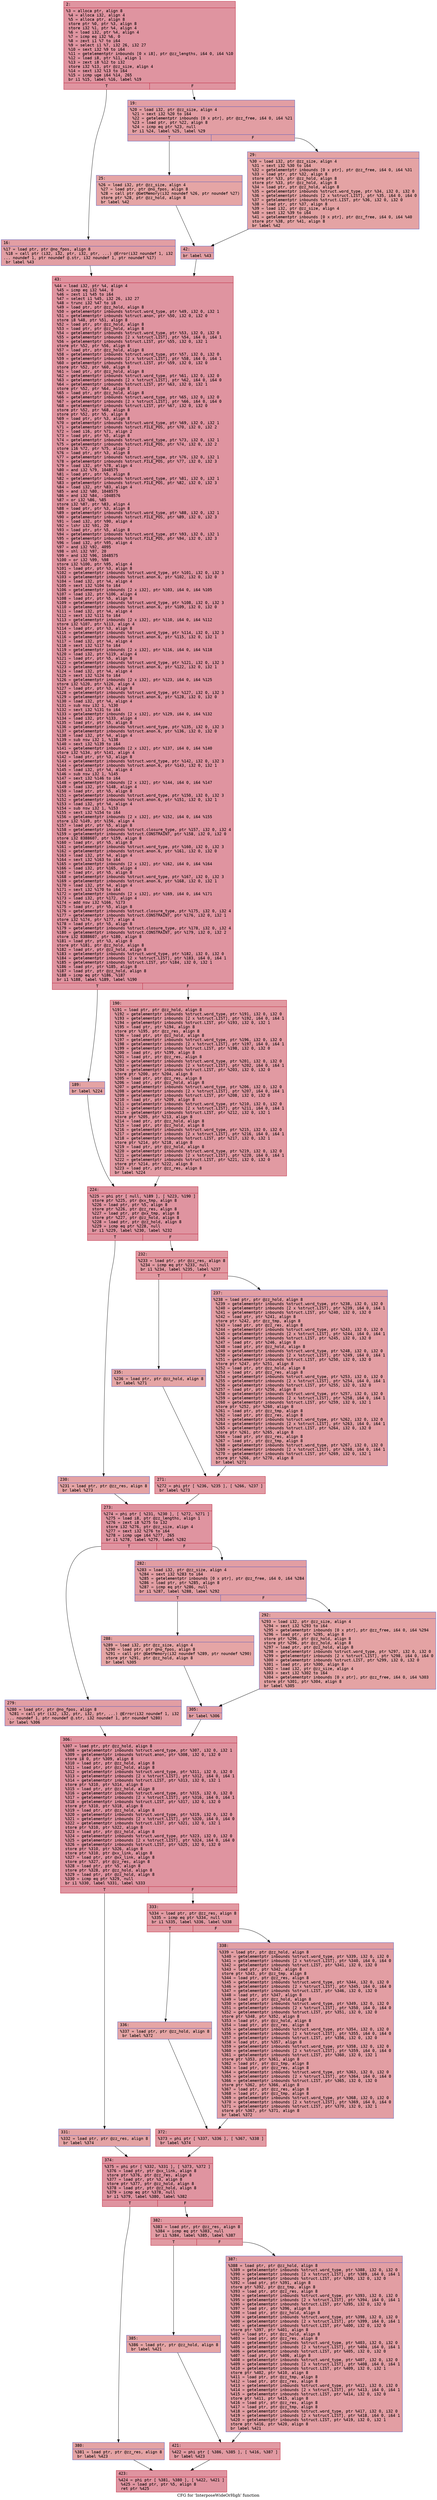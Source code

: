 digraph "CFG for 'InterposeWideOrHigh' function" {
	label="CFG for 'InterposeWideOrHigh' function";

	Node0x600003a440f0 [shape=record,color="#b70d28ff", style=filled, fillcolor="#b70d2870" fontname="Courier",label="{2:\l|  %3 = alloca ptr, align 8\l  %4 = alloca i32, align 4\l  %5 = alloca ptr, align 8\l  store ptr %0, ptr %3, align 8\l  store i32 %1, ptr %4, align 4\l  %6 = load i32, ptr %4, align 4\l  %7 = icmp eq i32 %6, 0\l  %8 = zext i1 %7 to i64\l  %9 = select i1 %7, i32 26, i32 27\l  %10 = sext i32 %9 to i64\l  %11 = getelementptr inbounds [0 x i8], ptr @zz_lengths, i64 0, i64 %10\l  %12 = load i8, ptr %11, align 1\l  %13 = zext i8 %12 to i32\l  store i32 %13, ptr @zz_size, align 4\l  %14 = sext i32 %13 to i64\l  %15 = icmp uge i64 %14, 265\l  br i1 %15, label %16, label %19\l|{<s0>T|<s1>F}}"];
	Node0x600003a440f0:s0 -> Node0x600003a44140[tooltip="2 -> 16\nProbability 50.00%" ];
	Node0x600003a440f0:s1 -> Node0x600003a44190[tooltip="2 -> 19\nProbability 50.00%" ];
	Node0x600003a44140 [shape=record,color="#3d50c3ff", style=filled, fillcolor="#be242e70" fontname="Courier",label="{16:\l|  %17 = load ptr, ptr @no_fpos, align 8\l  %18 = call ptr (i32, i32, ptr, i32, ptr, ...) @Error(i32 noundef 1, i32\l... noundef 1, ptr noundef @.str, i32 noundef 1, ptr noundef %17)\l  br label %43\l}"];
	Node0x600003a44140 -> Node0x600003a442d0[tooltip="16 -> 43\nProbability 100.00%" ];
	Node0x600003a44190 [shape=record,color="#3d50c3ff", style=filled, fillcolor="#be242e70" fontname="Courier",label="{19:\l|  %20 = load i32, ptr @zz_size, align 4\l  %21 = sext i32 %20 to i64\l  %22 = getelementptr inbounds [0 x ptr], ptr @zz_free, i64 0, i64 %21\l  %23 = load ptr, ptr %22, align 8\l  %24 = icmp eq ptr %23, null\l  br i1 %24, label %25, label %29\l|{<s0>T|<s1>F}}"];
	Node0x600003a44190:s0 -> Node0x600003a441e0[tooltip="19 -> 25\nProbability 37.50%" ];
	Node0x600003a44190:s1 -> Node0x600003a44230[tooltip="19 -> 29\nProbability 62.50%" ];
	Node0x600003a441e0 [shape=record,color="#3d50c3ff", style=filled, fillcolor="#c5333470" fontname="Courier",label="{25:\l|  %26 = load i32, ptr @zz_size, align 4\l  %27 = load ptr, ptr @no_fpos, align 8\l  %28 = call ptr @GetMemory(i32 noundef %26, ptr noundef %27)\l  store ptr %28, ptr @zz_hold, align 8\l  br label %42\l}"];
	Node0x600003a441e0 -> Node0x600003a44280[tooltip="25 -> 42\nProbability 100.00%" ];
	Node0x600003a44230 [shape=record,color="#3d50c3ff", style=filled, fillcolor="#c32e3170" fontname="Courier",label="{29:\l|  %30 = load i32, ptr @zz_size, align 4\l  %31 = sext i32 %30 to i64\l  %32 = getelementptr inbounds [0 x ptr], ptr @zz_free, i64 0, i64 %31\l  %33 = load ptr, ptr %32, align 8\l  store ptr %33, ptr @zz_hold, align 8\l  store ptr %33, ptr @zz_hold, align 8\l  %34 = load ptr, ptr @zz_hold, align 8\l  %35 = getelementptr inbounds %struct.word_type, ptr %34, i32 0, i32 0\l  %36 = getelementptr inbounds [2 x %struct.LIST], ptr %35, i64 0, i64 0\l  %37 = getelementptr inbounds %struct.LIST, ptr %36, i32 0, i32 0\l  %38 = load ptr, ptr %37, align 8\l  %39 = load i32, ptr @zz_size, align 4\l  %40 = sext i32 %39 to i64\l  %41 = getelementptr inbounds [0 x ptr], ptr @zz_free, i64 0, i64 %40\l  store ptr %38, ptr %41, align 8\l  br label %42\l}"];
	Node0x600003a44230 -> Node0x600003a44280[tooltip="29 -> 42\nProbability 100.00%" ];
	Node0x600003a44280 [shape=record,color="#3d50c3ff", style=filled, fillcolor="#be242e70" fontname="Courier",label="{42:\l|  br label %43\l}"];
	Node0x600003a44280 -> Node0x600003a442d0[tooltip="42 -> 43\nProbability 100.00%" ];
	Node0x600003a442d0 [shape=record,color="#b70d28ff", style=filled, fillcolor="#b70d2870" fontname="Courier",label="{43:\l|  %44 = load i32, ptr %4, align 4\l  %45 = icmp eq i32 %44, 0\l  %46 = zext i1 %45 to i64\l  %47 = select i1 %45, i32 26, i32 27\l  %48 = trunc i32 %47 to i8\l  %49 = load ptr, ptr @zz_hold, align 8\l  %50 = getelementptr inbounds %struct.word_type, ptr %49, i32 0, i32 1\l  %51 = getelementptr inbounds %struct.anon, ptr %50, i32 0, i32 0\l  store i8 %48, ptr %51, align 8\l  %52 = load ptr, ptr @zz_hold, align 8\l  %53 = load ptr, ptr @zz_hold, align 8\l  %54 = getelementptr inbounds %struct.word_type, ptr %53, i32 0, i32 0\l  %55 = getelementptr inbounds [2 x %struct.LIST], ptr %54, i64 0, i64 1\l  %56 = getelementptr inbounds %struct.LIST, ptr %55, i32 0, i32 1\l  store ptr %52, ptr %56, align 8\l  %57 = load ptr, ptr @zz_hold, align 8\l  %58 = getelementptr inbounds %struct.word_type, ptr %57, i32 0, i32 0\l  %59 = getelementptr inbounds [2 x %struct.LIST], ptr %58, i64 0, i64 1\l  %60 = getelementptr inbounds %struct.LIST, ptr %59, i32 0, i32 0\l  store ptr %52, ptr %60, align 8\l  %61 = load ptr, ptr @zz_hold, align 8\l  %62 = getelementptr inbounds %struct.word_type, ptr %61, i32 0, i32 0\l  %63 = getelementptr inbounds [2 x %struct.LIST], ptr %62, i64 0, i64 0\l  %64 = getelementptr inbounds %struct.LIST, ptr %63, i32 0, i32 1\l  store ptr %52, ptr %64, align 8\l  %65 = load ptr, ptr @zz_hold, align 8\l  %66 = getelementptr inbounds %struct.word_type, ptr %65, i32 0, i32 0\l  %67 = getelementptr inbounds [2 x %struct.LIST], ptr %66, i64 0, i64 0\l  %68 = getelementptr inbounds %struct.LIST, ptr %67, i32 0, i32 0\l  store ptr %52, ptr %68, align 8\l  store ptr %52, ptr %5, align 8\l  %69 = load ptr, ptr %3, align 8\l  %70 = getelementptr inbounds %struct.word_type, ptr %69, i32 0, i32 1\l  %71 = getelementptr inbounds %struct.FILE_POS, ptr %70, i32 0, i32 2\l  %72 = load i16, ptr %71, align 2\l  %73 = load ptr, ptr %5, align 8\l  %74 = getelementptr inbounds %struct.word_type, ptr %73, i32 0, i32 1\l  %75 = getelementptr inbounds %struct.FILE_POS, ptr %74, i32 0, i32 2\l  store i16 %72, ptr %75, align 2\l  %76 = load ptr, ptr %3, align 8\l  %77 = getelementptr inbounds %struct.word_type, ptr %76, i32 0, i32 1\l  %78 = getelementptr inbounds %struct.FILE_POS, ptr %77, i32 0, i32 3\l  %79 = load i32, ptr %78, align 4\l  %80 = and i32 %79, 1048575\l  %81 = load ptr, ptr %5, align 8\l  %82 = getelementptr inbounds %struct.word_type, ptr %81, i32 0, i32 1\l  %83 = getelementptr inbounds %struct.FILE_POS, ptr %82, i32 0, i32 3\l  %84 = load i32, ptr %83, align 4\l  %85 = and i32 %80, 1048575\l  %86 = and i32 %84, -1048576\l  %87 = or i32 %86, %85\l  store i32 %87, ptr %83, align 4\l  %88 = load ptr, ptr %3, align 8\l  %89 = getelementptr inbounds %struct.word_type, ptr %88, i32 0, i32 1\l  %90 = getelementptr inbounds %struct.FILE_POS, ptr %89, i32 0, i32 3\l  %91 = load i32, ptr %90, align 4\l  %92 = lshr i32 %91, 20\l  %93 = load ptr, ptr %5, align 8\l  %94 = getelementptr inbounds %struct.word_type, ptr %93, i32 0, i32 1\l  %95 = getelementptr inbounds %struct.FILE_POS, ptr %94, i32 0, i32 3\l  %96 = load i32, ptr %95, align 4\l  %97 = and i32 %92, 4095\l  %98 = shl i32 %97, 20\l  %99 = and i32 %96, 1048575\l  %100 = or i32 %99, %98\l  store i32 %100, ptr %95, align 4\l  %101 = load ptr, ptr %3, align 8\l  %102 = getelementptr inbounds %struct.word_type, ptr %101, i32 0, i32 3\l  %103 = getelementptr inbounds %struct.anon.6, ptr %102, i32 0, i32 0\l  %104 = load i32, ptr %4, align 4\l  %105 = sext i32 %104 to i64\l  %106 = getelementptr inbounds [2 x i32], ptr %103, i64 0, i64 %105\l  %107 = load i32, ptr %106, align 4\l  %108 = load ptr, ptr %5, align 8\l  %109 = getelementptr inbounds %struct.word_type, ptr %108, i32 0, i32 3\l  %110 = getelementptr inbounds %struct.anon.6, ptr %109, i32 0, i32 0\l  %111 = load i32, ptr %4, align 4\l  %112 = sext i32 %111 to i64\l  %113 = getelementptr inbounds [2 x i32], ptr %110, i64 0, i64 %112\l  store i32 %107, ptr %113, align 4\l  %114 = load ptr, ptr %3, align 8\l  %115 = getelementptr inbounds %struct.word_type, ptr %114, i32 0, i32 3\l  %116 = getelementptr inbounds %struct.anon.6, ptr %115, i32 0, i32 1\l  %117 = load i32, ptr %4, align 4\l  %118 = sext i32 %117 to i64\l  %119 = getelementptr inbounds [2 x i32], ptr %116, i64 0, i64 %118\l  %120 = load i32, ptr %119, align 4\l  %121 = load ptr, ptr %5, align 8\l  %122 = getelementptr inbounds %struct.word_type, ptr %121, i32 0, i32 3\l  %123 = getelementptr inbounds %struct.anon.6, ptr %122, i32 0, i32 1\l  %124 = load i32, ptr %4, align 4\l  %125 = sext i32 %124 to i64\l  %126 = getelementptr inbounds [2 x i32], ptr %123, i64 0, i64 %125\l  store i32 %120, ptr %126, align 4\l  %127 = load ptr, ptr %3, align 8\l  %128 = getelementptr inbounds %struct.word_type, ptr %127, i32 0, i32 3\l  %129 = getelementptr inbounds %struct.anon.6, ptr %128, i32 0, i32 0\l  %130 = load i32, ptr %4, align 4\l  %131 = sub nsw i32 1, %130\l  %132 = sext i32 %131 to i64\l  %133 = getelementptr inbounds [2 x i32], ptr %129, i64 0, i64 %132\l  %134 = load i32, ptr %133, align 4\l  %135 = load ptr, ptr %5, align 8\l  %136 = getelementptr inbounds %struct.word_type, ptr %135, i32 0, i32 3\l  %137 = getelementptr inbounds %struct.anon.6, ptr %136, i32 0, i32 0\l  %138 = load i32, ptr %4, align 4\l  %139 = sub nsw i32 1, %138\l  %140 = sext i32 %139 to i64\l  %141 = getelementptr inbounds [2 x i32], ptr %137, i64 0, i64 %140\l  store i32 %134, ptr %141, align 4\l  %142 = load ptr, ptr %3, align 8\l  %143 = getelementptr inbounds %struct.word_type, ptr %142, i32 0, i32 3\l  %144 = getelementptr inbounds %struct.anon.6, ptr %143, i32 0, i32 1\l  %145 = load i32, ptr %4, align 4\l  %146 = sub nsw i32 1, %145\l  %147 = sext i32 %146 to i64\l  %148 = getelementptr inbounds [2 x i32], ptr %144, i64 0, i64 %147\l  %149 = load i32, ptr %148, align 4\l  %150 = load ptr, ptr %5, align 8\l  %151 = getelementptr inbounds %struct.word_type, ptr %150, i32 0, i32 3\l  %152 = getelementptr inbounds %struct.anon.6, ptr %151, i32 0, i32 1\l  %153 = load i32, ptr %4, align 4\l  %154 = sub nsw i32 1, %153\l  %155 = sext i32 %154 to i64\l  %156 = getelementptr inbounds [2 x i32], ptr %152, i64 0, i64 %155\l  store i32 %149, ptr %156, align 4\l  %157 = load ptr, ptr %5, align 8\l  %158 = getelementptr inbounds %struct.closure_type, ptr %157, i32 0, i32 4\l  %159 = getelementptr inbounds %struct.CONSTRAINT, ptr %158, i32 0, i32 0\l  store i32 8388607, ptr %159, align 8\l  %160 = load ptr, ptr %5, align 8\l  %161 = getelementptr inbounds %struct.word_type, ptr %160, i32 0, i32 3\l  %162 = getelementptr inbounds %struct.anon.6, ptr %161, i32 0, i32 0\l  %163 = load i32, ptr %4, align 4\l  %164 = sext i32 %163 to i64\l  %165 = getelementptr inbounds [2 x i32], ptr %162, i64 0, i64 %164\l  %166 = load i32, ptr %165, align 4\l  %167 = load ptr, ptr %5, align 8\l  %168 = getelementptr inbounds %struct.word_type, ptr %167, i32 0, i32 3\l  %169 = getelementptr inbounds %struct.anon.6, ptr %168, i32 0, i32 1\l  %170 = load i32, ptr %4, align 4\l  %171 = sext i32 %170 to i64\l  %172 = getelementptr inbounds [2 x i32], ptr %169, i64 0, i64 %171\l  %173 = load i32, ptr %172, align 4\l  %174 = add nsw i32 %166, %173\l  %175 = load ptr, ptr %5, align 8\l  %176 = getelementptr inbounds %struct.closure_type, ptr %175, i32 0, i32 4\l  %177 = getelementptr inbounds %struct.CONSTRAINT, ptr %176, i32 0, i32 1\l  store i32 %174, ptr %177, align 4\l  %178 = load ptr, ptr %5, align 8\l  %179 = getelementptr inbounds %struct.closure_type, ptr %178, i32 0, i32 4\l  %180 = getelementptr inbounds %struct.CONSTRAINT, ptr %179, i32 0, i32 2\l  store i32 8388607, ptr %180, align 8\l  %181 = load ptr, ptr %3, align 8\l  store ptr %181, ptr @zz_hold, align 8\l  %182 = load ptr, ptr @zz_hold, align 8\l  %183 = getelementptr inbounds %struct.word_type, ptr %182, i32 0, i32 0\l  %184 = getelementptr inbounds [2 x %struct.LIST], ptr %183, i64 0, i64 1\l  %185 = getelementptr inbounds %struct.LIST, ptr %184, i32 0, i32 1\l  %186 = load ptr, ptr %185, align 8\l  %187 = load ptr, ptr @zz_hold, align 8\l  %188 = icmp eq ptr %186, %187\l  br i1 %188, label %189, label %190\l|{<s0>T|<s1>F}}"];
	Node0x600003a442d0:s0 -> Node0x600003a44320[tooltip="43 -> 189\nProbability 37.50%" ];
	Node0x600003a442d0:s1 -> Node0x600003a44370[tooltip="43 -> 190\nProbability 62.50%" ];
	Node0x600003a44320 [shape=record,color="#3d50c3ff", style=filled, fillcolor="#c32e3170" fontname="Courier",label="{189:\l|  br label %224\l}"];
	Node0x600003a44320 -> Node0x600003a443c0[tooltip="189 -> 224\nProbability 100.00%" ];
	Node0x600003a44370 [shape=record,color="#b70d28ff", style=filled, fillcolor="#bb1b2c70" fontname="Courier",label="{190:\l|  %191 = load ptr, ptr @zz_hold, align 8\l  %192 = getelementptr inbounds %struct.word_type, ptr %191, i32 0, i32 0\l  %193 = getelementptr inbounds [2 x %struct.LIST], ptr %192, i64 0, i64 1\l  %194 = getelementptr inbounds %struct.LIST, ptr %193, i32 0, i32 1\l  %195 = load ptr, ptr %194, align 8\l  store ptr %195, ptr @zz_res, align 8\l  %196 = load ptr, ptr @zz_hold, align 8\l  %197 = getelementptr inbounds %struct.word_type, ptr %196, i32 0, i32 0\l  %198 = getelementptr inbounds [2 x %struct.LIST], ptr %197, i64 0, i64 1\l  %199 = getelementptr inbounds %struct.LIST, ptr %198, i32 0, i32 0\l  %200 = load ptr, ptr %199, align 8\l  %201 = load ptr, ptr @zz_res, align 8\l  %202 = getelementptr inbounds %struct.word_type, ptr %201, i32 0, i32 0\l  %203 = getelementptr inbounds [2 x %struct.LIST], ptr %202, i64 0, i64 1\l  %204 = getelementptr inbounds %struct.LIST, ptr %203, i32 0, i32 0\l  store ptr %200, ptr %204, align 8\l  %205 = load ptr, ptr @zz_res, align 8\l  %206 = load ptr, ptr @zz_hold, align 8\l  %207 = getelementptr inbounds %struct.word_type, ptr %206, i32 0, i32 0\l  %208 = getelementptr inbounds [2 x %struct.LIST], ptr %207, i64 0, i64 1\l  %209 = getelementptr inbounds %struct.LIST, ptr %208, i32 0, i32 0\l  %210 = load ptr, ptr %209, align 8\l  %211 = getelementptr inbounds %struct.word_type, ptr %210, i32 0, i32 0\l  %212 = getelementptr inbounds [2 x %struct.LIST], ptr %211, i64 0, i64 1\l  %213 = getelementptr inbounds %struct.LIST, ptr %212, i32 0, i32 1\l  store ptr %205, ptr %213, align 8\l  %214 = load ptr, ptr @zz_hold, align 8\l  %215 = load ptr, ptr @zz_hold, align 8\l  %216 = getelementptr inbounds %struct.word_type, ptr %215, i32 0, i32 0\l  %217 = getelementptr inbounds [2 x %struct.LIST], ptr %216, i64 0, i64 1\l  %218 = getelementptr inbounds %struct.LIST, ptr %217, i32 0, i32 1\l  store ptr %214, ptr %218, align 8\l  %219 = load ptr, ptr @zz_hold, align 8\l  %220 = getelementptr inbounds %struct.word_type, ptr %219, i32 0, i32 0\l  %221 = getelementptr inbounds [2 x %struct.LIST], ptr %220, i64 0, i64 1\l  %222 = getelementptr inbounds %struct.LIST, ptr %221, i32 0, i32 0\l  store ptr %214, ptr %222, align 8\l  %223 = load ptr, ptr @zz_res, align 8\l  br label %224\l}"];
	Node0x600003a44370 -> Node0x600003a443c0[tooltip="190 -> 224\nProbability 100.00%" ];
	Node0x600003a443c0 [shape=record,color="#b70d28ff", style=filled, fillcolor="#b70d2870" fontname="Courier",label="{224:\l|  %225 = phi ptr [ null, %189 ], [ %223, %190 ]\l  store ptr %225, ptr @xx_tmp, align 8\l  %226 = load ptr, ptr %5, align 8\l  store ptr %226, ptr @zz_res, align 8\l  %227 = load ptr, ptr @xx_tmp, align 8\l  store ptr %227, ptr @zz_hold, align 8\l  %228 = load ptr, ptr @zz_hold, align 8\l  %229 = icmp eq ptr %228, null\l  br i1 %229, label %230, label %232\l|{<s0>T|<s1>F}}"];
	Node0x600003a443c0:s0 -> Node0x600003a44410[tooltip="224 -> 230\nProbability 37.50%" ];
	Node0x600003a443c0:s1 -> Node0x600003a44460[tooltip="224 -> 232\nProbability 62.50%" ];
	Node0x600003a44410 [shape=record,color="#3d50c3ff", style=filled, fillcolor="#c32e3170" fontname="Courier",label="{230:\l|  %231 = load ptr, ptr @zz_res, align 8\l  br label %273\l}"];
	Node0x600003a44410 -> Node0x600003a445a0[tooltip="230 -> 273\nProbability 100.00%" ];
	Node0x600003a44460 [shape=record,color="#b70d28ff", style=filled, fillcolor="#bb1b2c70" fontname="Courier",label="{232:\l|  %233 = load ptr, ptr @zz_res, align 8\l  %234 = icmp eq ptr %233, null\l  br i1 %234, label %235, label %237\l|{<s0>T|<s1>F}}"];
	Node0x600003a44460:s0 -> Node0x600003a444b0[tooltip="232 -> 235\nProbability 37.50%" ];
	Node0x600003a44460:s1 -> Node0x600003a44500[tooltip="232 -> 237\nProbability 62.50%" ];
	Node0x600003a444b0 [shape=record,color="#3d50c3ff", style=filled, fillcolor="#c5333470" fontname="Courier",label="{235:\l|  %236 = load ptr, ptr @zz_hold, align 8\l  br label %271\l}"];
	Node0x600003a444b0 -> Node0x600003a44550[tooltip="235 -> 271\nProbability 100.00%" ];
	Node0x600003a44500 [shape=record,color="#3d50c3ff", style=filled, fillcolor="#be242e70" fontname="Courier",label="{237:\l|  %238 = load ptr, ptr @zz_hold, align 8\l  %239 = getelementptr inbounds %struct.word_type, ptr %238, i32 0, i32 0\l  %240 = getelementptr inbounds [2 x %struct.LIST], ptr %239, i64 0, i64 1\l  %241 = getelementptr inbounds %struct.LIST, ptr %240, i32 0, i32 0\l  %242 = load ptr, ptr %241, align 8\l  store ptr %242, ptr @zz_tmp, align 8\l  %243 = load ptr, ptr @zz_res, align 8\l  %244 = getelementptr inbounds %struct.word_type, ptr %243, i32 0, i32 0\l  %245 = getelementptr inbounds [2 x %struct.LIST], ptr %244, i64 0, i64 1\l  %246 = getelementptr inbounds %struct.LIST, ptr %245, i32 0, i32 0\l  %247 = load ptr, ptr %246, align 8\l  %248 = load ptr, ptr @zz_hold, align 8\l  %249 = getelementptr inbounds %struct.word_type, ptr %248, i32 0, i32 0\l  %250 = getelementptr inbounds [2 x %struct.LIST], ptr %249, i64 0, i64 1\l  %251 = getelementptr inbounds %struct.LIST, ptr %250, i32 0, i32 0\l  store ptr %247, ptr %251, align 8\l  %252 = load ptr, ptr @zz_hold, align 8\l  %253 = load ptr, ptr @zz_res, align 8\l  %254 = getelementptr inbounds %struct.word_type, ptr %253, i32 0, i32 0\l  %255 = getelementptr inbounds [2 x %struct.LIST], ptr %254, i64 0, i64 1\l  %256 = getelementptr inbounds %struct.LIST, ptr %255, i32 0, i32 0\l  %257 = load ptr, ptr %256, align 8\l  %258 = getelementptr inbounds %struct.word_type, ptr %257, i32 0, i32 0\l  %259 = getelementptr inbounds [2 x %struct.LIST], ptr %258, i64 0, i64 1\l  %260 = getelementptr inbounds %struct.LIST, ptr %259, i32 0, i32 1\l  store ptr %252, ptr %260, align 8\l  %261 = load ptr, ptr @zz_tmp, align 8\l  %262 = load ptr, ptr @zz_res, align 8\l  %263 = getelementptr inbounds %struct.word_type, ptr %262, i32 0, i32 0\l  %264 = getelementptr inbounds [2 x %struct.LIST], ptr %263, i64 0, i64 1\l  %265 = getelementptr inbounds %struct.LIST, ptr %264, i32 0, i32 0\l  store ptr %261, ptr %265, align 8\l  %266 = load ptr, ptr @zz_res, align 8\l  %267 = load ptr, ptr @zz_tmp, align 8\l  %268 = getelementptr inbounds %struct.word_type, ptr %267, i32 0, i32 0\l  %269 = getelementptr inbounds [2 x %struct.LIST], ptr %268, i64 0, i64 1\l  %270 = getelementptr inbounds %struct.LIST, ptr %269, i32 0, i32 1\l  store ptr %266, ptr %270, align 8\l  br label %271\l}"];
	Node0x600003a44500 -> Node0x600003a44550[tooltip="237 -> 271\nProbability 100.00%" ];
	Node0x600003a44550 [shape=record,color="#b70d28ff", style=filled, fillcolor="#bb1b2c70" fontname="Courier",label="{271:\l|  %272 = phi ptr [ %236, %235 ], [ %266, %237 ]\l  br label %273\l}"];
	Node0x600003a44550 -> Node0x600003a445a0[tooltip="271 -> 273\nProbability 100.00%" ];
	Node0x600003a445a0 [shape=record,color="#b70d28ff", style=filled, fillcolor="#b70d2870" fontname="Courier",label="{273:\l|  %274 = phi ptr [ %231, %230 ], [ %272, %271 ]\l  %275 = load i8, ptr @zz_lengths, align 1\l  %276 = zext i8 %275 to i32\l  store i32 %276, ptr @zz_size, align 4\l  %277 = sext i32 %276 to i64\l  %278 = icmp uge i64 %277, 265\l  br i1 %278, label %279, label %282\l|{<s0>T|<s1>F}}"];
	Node0x600003a445a0:s0 -> Node0x600003a445f0[tooltip="273 -> 279\nProbability 50.00%" ];
	Node0x600003a445a0:s1 -> Node0x600003a44640[tooltip="273 -> 282\nProbability 50.00%" ];
	Node0x600003a445f0 [shape=record,color="#3d50c3ff", style=filled, fillcolor="#be242e70" fontname="Courier",label="{279:\l|  %280 = load ptr, ptr @no_fpos, align 8\l  %281 = call ptr (i32, i32, ptr, i32, ptr, ...) @Error(i32 noundef 1, i32\l... noundef 1, ptr noundef @.str, i32 noundef 1, ptr noundef %280)\l  br label %306\l}"];
	Node0x600003a445f0 -> Node0x600003a44780[tooltip="279 -> 306\nProbability 100.00%" ];
	Node0x600003a44640 [shape=record,color="#3d50c3ff", style=filled, fillcolor="#be242e70" fontname="Courier",label="{282:\l|  %283 = load i32, ptr @zz_size, align 4\l  %284 = sext i32 %283 to i64\l  %285 = getelementptr inbounds [0 x ptr], ptr @zz_free, i64 0, i64 %284\l  %286 = load ptr, ptr %285, align 8\l  %287 = icmp eq ptr %286, null\l  br i1 %287, label %288, label %292\l|{<s0>T|<s1>F}}"];
	Node0x600003a44640:s0 -> Node0x600003a44690[tooltip="282 -> 288\nProbability 37.50%" ];
	Node0x600003a44640:s1 -> Node0x600003a446e0[tooltip="282 -> 292\nProbability 62.50%" ];
	Node0x600003a44690 [shape=record,color="#3d50c3ff", style=filled, fillcolor="#c5333470" fontname="Courier",label="{288:\l|  %289 = load i32, ptr @zz_size, align 4\l  %290 = load ptr, ptr @no_fpos, align 8\l  %291 = call ptr @GetMemory(i32 noundef %289, ptr noundef %290)\l  store ptr %291, ptr @zz_hold, align 8\l  br label %305\l}"];
	Node0x600003a44690 -> Node0x600003a44730[tooltip="288 -> 305\nProbability 100.00%" ];
	Node0x600003a446e0 [shape=record,color="#3d50c3ff", style=filled, fillcolor="#c32e3170" fontname="Courier",label="{292:\l|  %293 = load i32, ptr @zz_size, align 4\l  %294 = sext i32 %293 to i64\l  %295 = getelementptr inbounds [0 x ptr], ptr @zz_free, i64 0, i64 %294\l  %296 = load ptr, ptr %295, align 8\l  store ptr %296, ptr @zz_hold, align 8\l  store ptr %296, ptr @zz_hold, align 8\l  %297 = load ptr, ptr @zz_hold, align 8\l  %298 = getelementptr inbounds %struct.word_type, ptr %297, i32 0, i32 0\l  %299 = getelementptr inbounds [2 x %struct.LIST], ptr %298, i64 0, i64 0\l  %300 = getelementptr inbounds %struct.LIST, ptr %299, i32 0, i32 0\l  %301 = load ptr, ptr %300, align 8\l  %302 = load i32, ptr @zz_size, align 4\l  %303 = sext i32 %302 to i64\l  %304 = getelementptr inbounds [0 x ptr], ptr @zz_free, i64 0, i64 %303\l  store ptr %301, ptr %304, align 8\l  br label %305\l}"];
	Node0x600003a446e0 -> Node0x600003a44730[tooltip="292 -> 305\nProbability 100.00%" ];
	Node0x600003a44730 [shape=record,color="#3d50c3ff", style=filled, fillcolor="#be242e70" fontname="Courier",label="{305:\l|  br label %306\l}"];
	Node0x600003a44730 -> Node0x600003a44780[tooltip="305 -> 306\nProbability 100.00%" ];
	Node0x600003a44780 [shape=record,color="#b70d28ff", style=filled, fillcolor="#b70d2870" fontname="Courier",label="{306:\l|  %307 = load ptr, ptr @zz_hold, align 8\l  %308 = getelementptr inbounds %struct.word_type, ptr %307, i32 0, i32 1\l  %309 = getelementptr inbounds %struct.anon, ptr %308, i32 0, i32 0\l  store i8 0, ptr %309, align 8\l  %310 = load ptr, ptr @zz_hold, align 8\l  %311 = load ptr, ptr @zz_hold, align 8\l  %312 = getelementptr inbounds %struct.word_type, ptr %311, i32 0, i32 0\l  %313 = getelementptr inbounds [2 x %struct.LIST], ptr %312, i64 0, i64 1\l  %314 = getelementptr inbounds %struct.LIST, ptr %313, i32 0, i32 1\l  store ptr %310, ptr %314, align 8\l  %315 = load ptr, ptr @zz_hold, align 8\l  %316 = getelementptr inbounds %struct.word_type, ptr %315, i32 0, i32 0\l  %317 = getelementptr inbounds [2 x %struct.LIST], ptr %316, i64 0, i64 1\l  %318 = getelementptr inbounds %struct.LIST, ptr %317, i32 0, i32 0\l  store ptr %310, ptr %318, align 8\l  %319 = load ptr, ptr @zz_hold, align 8\l  %320 = getelementptr inbounds %struct.word_type, ptr %319, i32 0, i32 0\l  %321 = getelementptr inbounds [2 x %struct.LIST], ptr %320, i64 0, i64 0\l  %322 = getelementptr inbounds %struct.LIST, ptr %321, i32 0, i32 1\l  store ptr %310, ptr %322, align 8\l  %323 = load ptr, ptr @zz_hold, align 8\l  %324 = getelementptr inbounds %struct.word_type, ptr %323, i32 0, i32 0\l  %325 = getelementptr inbounds [2 x %struct.LIST], ptr %324, i64 0, i64 0\l  %326 = getelementptr inbounds %struct.LIST, ptr %325, i32 0, i32 0\l  store ptr %310, ptr %326, align 8\l  store ptr %310, ptr @xx_link, align 8\l  %327 = load ptr, ptr @xx_link, align 8\l  store ptr %327, ptr @zz_res, align 8\l  %328 = load ptr, ptr %5, align 8\l  store ptr %328, ptr @zz_hold, align 8\l  %329 = load ptr, ptr @zz_hold, align 8\l  %330 = icmp eq ptr %329, null\l  br i1 %330, label %331, label %333\l|{<s0>T|<s1>F}}"];
	Node0x600003a44780:s0 -> Node0x600003a447d0[tooltip="306 -> 331\nProbability 37.50%" ];
	Node0x600003a44780:s1 -> Node0x600003a44820[tooltip="306 -> 333\nProbability 62.50%" ];
	Node0x600003a447d0 [shape=record,color="#3d50c3ff", style=filled, fillcolor="#c32e3170" fontname="Courier",label="{331:\l|  %332 = load ptr, ptr @zz_res, align 8\l  br label %374\l}"];
	Node0x600003a447d0 -> Node0x600003a44960[tooltip="331 -> 374\nProbability 100.00%" ];
	Node0x600003a44820 [shape=record,color="#b70d28ff", style=filled, fillcolor="#bb1b2c70" fontname="Courier",label="{333:\l|  %334 = load ptr, ptr @zz_res, align 8\l  %335 = icmp eq ptr %334, null\l  br i1 %335, label %336, label %338\l|{<s0>T|<s1>F}}"];
	Node0x600003a44820:s0 -> Node0x600003a44870[tooltip="333 -> 336\nProbability 37.50%" ];
	Node0x600003a44820:s1 -> Node0x600003a448c0[tooltip="333 -> 338\nProbability 62.50%" ];
	Node0x600003a44870 [shape=record,color="#3d50c3ff", style=filled, fillcolor="#c5333470" fontname="Courier",label="{336:\l|  %337 = load ptr, ptr @zz_hold, align 8\l  br label %372\l}"];
	Node0x600003a44870 -> Node0x600003a44910[tooltip="336 -> 372\nProbability 100.00%" ];
	Node0x600003a448c0 [shape=record,color="#3d50c3ff", style=filled, fillcolor="#be242e70" fontname="Courier",label="{338:\l|  %339 = load ptr, ptr @zz_hold, align 8\l  %340 = getelementptr inbounds %struct.word_type, ptr %339, i32 0, i32 0\l  %341 = getelementptr inbounds [2 x %struct.LIST], ptr %340, i64 0, i64 0\l  %342 = getelementptr inbounds %struct.LIST, ptr %341, i32 0, i32 0\l  %343 = load ptr, ptr %342, align 8\l  store ptr %343, ptr @zz_tmp, align 8\l  %344 = load ptr, ptr @zz_res, align 8\l  %345 = getelementptr inbounds %struct.word_type, ptr %344, i32 0, i32 0\l  %346 = getelementptr inbounds [2 x %struct.LIST], ptr %345, i64 0, i64 0\l  %347 = getelementptr inbounds %struct.LIST, ptr %346, i32 0, i32 0\l  %348 = load ptr, ptr %347, align 8\l  %349 = load ptr, ptr @zz_hold, align 8\l  %350 = getelementptr inbounds %struct.word_type, ptr %349, i32 0, i32 0\l  %351 = getelementptr inbounds [2 x %struct.LIST], ptr %350, i64 0, i64 0\l  %352 = getelementptr inbounds %struct.LIST, ptr %351, i32 0, i32 0\l  store ptr %348, ptr %352, align 8\l  %353 = load ptr, ptr @zz_hold, align 8\l  %354 = load ptr, ptr @zz_res, align 8\l  %355 = getelementptr inbounds %struct.word_type, ptr %354, i32 0, i32 0\l  %356 = getelementptr inbounds [2 x %struct.LIST], ptr %355, i64 0, i64 0\l  %357 = getelementptr inbounds %struct.LIST, ptr %356, i32 0, i32 0\l  %358 = load ptr, ptr %357, align 8\l  %359 = getelementptr inbounds %struct.word_type, ptr %358, i32 0, i32 0\l  %360 = getelementptr inbounds [2 x %struct.LIST], ptr %359, i64 0, i64 0\l  %361 = getelementptr inbounds %struct.LIST, ptr %360, i32 0, i32 1\l  store ptr %353, ptr %361, align 8\l  %362 = load ptr, ptr @zz_tmp, align 8\l  %363 = load ptr, ptr @zz_res, align 8\l  %364 = getelementptr inbounds %struct.word_type, ptr %363, i32 0, i32 0\l  %365 = getelementptr inbounds [2 x %struct.LIST], ptr %364, i64 0, i64 0\l  %366 = getelementptr inbounds %struct.LIST, ptr %365, i32 0, i32 0\l  store ptr %362, ptr %366, align 8\l  %367 = load ptr, ptr @zz_res, align 8\l  %368 = load ptr, ptr @zz_tmp, align 8\l  %369 = getelementptr inbounds %struct.word_type, ptr %368, i32 0, i32 0\l  %370 = getelementptr inbounds [2 x %struct.LIST], ptr %369, i64 0, i64 0\l  %371 = getelementptr inbounds %struct.LIST, ptr %370, i32 0, i32 1\l  store ptr %367, ptr %371, align 8\l  br label %372\l}"];
	Node0x600003a448c0 -> Node0x600003a44910[tooltip="338 -> 372\nProbability 100.00%" ];
	Node0x600003a44910 [shape=record,color="#b70d28ff", style=filled, fillcolor="#bb1b2c70" fontname="Courier",label="{372:\l|  %373 = phi ptr [ %337, %336 ], [ %367, %338 ]\l  br label %374\l}"];
	Node0x600003a44910 -> Node0x600003a44960[tooltip="372 -> 374\nProbability 100.00%" ];
	Node0x600003a44960 [shape=record,color="#b70d28ff", style=filled, fillcolor="#b70d2870" fontname="Courier",label="{374:\l|  %375 = phi ptr [ %332, %331 ], [ %373, %372 ]\l  %376 = load ptr, ptr @xx_link, align 8\l  store ptr %376, ptr @zz_res, align 8\l  %377 = load ptr, ptr %3, align 8\l  store ptr %377, ptr @zz_hold, align 8\l  %378 = load ptr, ptr @zz_hold, align 8\l  %379 = icmp eq ptr %378, null\l  br i1 %379, label %380, label %382\l|{<s0>T|<s1>F}}"];
	Node0x600003a44960:s0 -> Node0x600003a449b0[tooltip="374 -> 380\nProbability 37.50%" ];
	Node0x600003a44960:s1 -> Node0x600003a44a00[tooltip="374 -> 382\nProbability 62.50%" ];
	Node0x600003a449b0 [shape=record,color="#3d50c3ff", style=filled, fillcolor="#c32e3170" fontname="Courier",label="{380:\l|  %381 = load ptr, ptr @zz_res, align 8\l  br label %423\l}"];
	Node0x600003a449b0 -> Node0x600003a44b40[tooltip="380 -> 423\nProbability 100.00%" ];
	Node0x600003a44a00 [shape=record,color="#b70d28ff", style=filled, fillcolor="#bb1b2c70" fontname="Courier",label="{382:\l|  %383 = load ptr, ptr @zz_res, align 8\l  %384 = icmp eq ptr %383, null\l  br i1 %384, label %385, label %387\l|{<s0>T|<s1>F}}"];
	Node0x600003a44a00:s0 -> Node0x600003a44a50[tooltip="382 -> 385\nProbability 37.50%" ];
	Node0x600003a44a00:s1 -> Node0x600003a44aa0[tooltip="382 -> 387\nProbability 62.50%" ];
	Node0x600003a44a50 [shape=record,color="#3d50c3ff", style=filled, fillcolor="#c5333470" fontname="Courier",label="{385:\l|  %386 = load ptr, ptr @zz_hold, align 8\l  br label %421\l}"];
	Node0x600003a44a50 -> Node0x600003a44af0[tooltip="385 -> 421\nProbability 100.00%" ];
	Node0x600003a44aa0 [shape=record,color="#3d50c3ff", style=filled, fillcolor="#be242e70" fontname="Courier",label="{387:\l|  %388 = load ptr, ptr @zz_hold, align 8\l  %389 = getelementptr inbounds %struct.word_type, ptr %388, i32 0, i32 0\l  %390 = getelementptr inbounds [2 x %struct.LIST], ptr %389, i64 0, i64 1\l  %391 = getelementptr inbounds %struct.LIST, ptr %390, i32 0, i32 0\l  %392 = load ptr, ptr %391, align 8\l  store ptr %392, ptr @zz_tmp, align 8\l  %393 = load ptr, ptr @zz_res, align 8\l  %394 = getelementptr inbounds %struct.word_type, ptr %393, i32 0, i32 0\l  %395 = getelementptr inbounds [2 x %struct.LIST], ptr %394, i64 0, i64 1\l  %396 = getelementptr inbounds %struct.LIST, ptr %395, i32 0, i32 0\l  %397 = load ptr, ptr %396, align 8\l  %398 = load ptr, ptr @zz_hold, align 8\l  %399 = getelementptr inbounds %struct.word_type, ptr %398, i32 0, i32 0\l  %400 = getelementptr inbounds [2 x %struct.LIST], ptr %399, i64 0, i64 1\l  %401 = getelementptr inbounds %struct.LIST, ptr %400, i32 0, i32 0\l  store ptr %397, ptr %401, align 8\l  %402 = load ptr, ptr @zz_hold, align 8\l  %403 = load ptr, ptr @zz_res, align 8\l  %404 = getelementptr inbounds %struct.word_type, ptr %403, i32 0, i32 0\l  %405 = getelementptr inbounds [2 x %struct.LIST], ptr %404, i64 0, i64 1\l  %406 = getelementptr inbounds %struct.LIST, ptr %405, i32 0, i32 0\l  %407 = load ptr, ptr %406, align 8\l  %408 = getelementptr inbounds %struct.word_type, ptr %407, i32 0, i32 0\l  %409 = getelementptr inbounds [2 x %struct.LIST], ptr %408, i64 0, i64 1\l  %410 = getelementptr inbounds %struct.LIST, ptr %409, i32 0, i32 1\l  store ptr %402, ptr %410, align 8\l  %411 = load ptr, ptr @zz_tmp, align 8\l  %412 = load ptr, ptr @zz_res, align 8\l  %413 = getelementptr inbounds %struct.word_type, ptr %412, i32 0, i32 0\l  %414 = getelementptr inbounds [2 x %struct.LIST], ptr %413, i64 0, i64 1\l  %415 = getelementptr inbounds %struct.LIST, ptr %414, i32 0, i32 0\l  store ptr %411, ptr %415, align 8\l  %416 = load ptr, ptr @zz_res, align 8\l  %417 = load ptr, ptr @zz_tmp, align 8\l  %418 = getelementptr inbounds %struct.word_type, ptr %417, i32 0, i32 0\l  %419 = getelementptr inbounds [2 x %struct.LIST], ptr %418, i64 0, i64 1\l  %420 = getelementptr inbounds %struct.LIST, ptr %419, i32 0, i32 1\l  store ptr %416, ptr %420, align 8\l  br label %421\l}"];
	Node0x600003a44aa0 -> Node0x600003a44af0[tooltip="387 -> 421\nProbability 100.00%" ];
	Node0x600003a44af0 [shape=record,color="#b70d28ff", style=filled, fillcolor="#bb1b2c70" fontname="Courier",label="{421:\l|  %422 = phi ptr [ %386, %385 ], [ %416, %387 ]\l  br label %423\l}"];
	Node0x600003a44af0 -> Node0x600003a44b40[tooltip="421 -> 423\nProbability 100.00%" ];
	Node0x600003a44b40 [shape=record,color="#b70d28ff", style=filled, fillcolor="#b70d2870" fontname="Courier",label="{423:\l|  %424 = phi ptr [ %381, %380 ], [ %422, %421 ]\l  %425 = load ptr, ptr %5, align 8\l  ret ptr %425\l}"];
}
